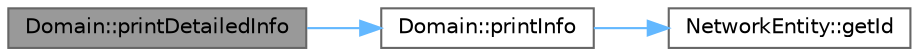 digraph "Domain::printDetailedInfo"
{
 // LATEX_PDF_SIZE
  bgcolor="transparent";
  edge [fontname=Helvetica,fontsize=10,labelfontname=Helvetica,labelfontsize=10];
  node [fontname=Helvetica,fontsize=10,shape=box,height=0.2,width=0.4];
  rankdir="LR";
  Node1 [id="Node000001",label="Domain::printDetailedInfo",height=0.2,width=0.4,color="gray40", fillcolor="grey60", style="filled", fontcolor="black",tooltip="Выводит детальную информацию о домене и всех его сущностях."];
  Node1 -> Node2 [id="edge1_Node000001_Node000002",color="steelblue1",style="solid",tooltip=" "];
  Node2 [id="Node000002",label="Domain::printInfo",height=0.2,width=0.4,color="grey40", fillcolor="white", style="filled",URL="$class_domain.html#afb0b275588b789941c9c6cb59e032ea9",tooltip="Чисто виртуальная функция для вывода информации о сущности."];
  Node2 -> Node3 [id="edge2_Node000002_Node000003",color="steelblue1",style="solid",tooltip=" "];
  Node3 [id="Node000003",label="NetworkEntity::getId",height=0.2,width=0.4,color="grey40", fillcolor="white", style="filled",URL="$class_network_entity.html#aebf4ef347e0f3355bc969520eecb100a",tooltip="Возвращает идентификатор сущности."];
}

